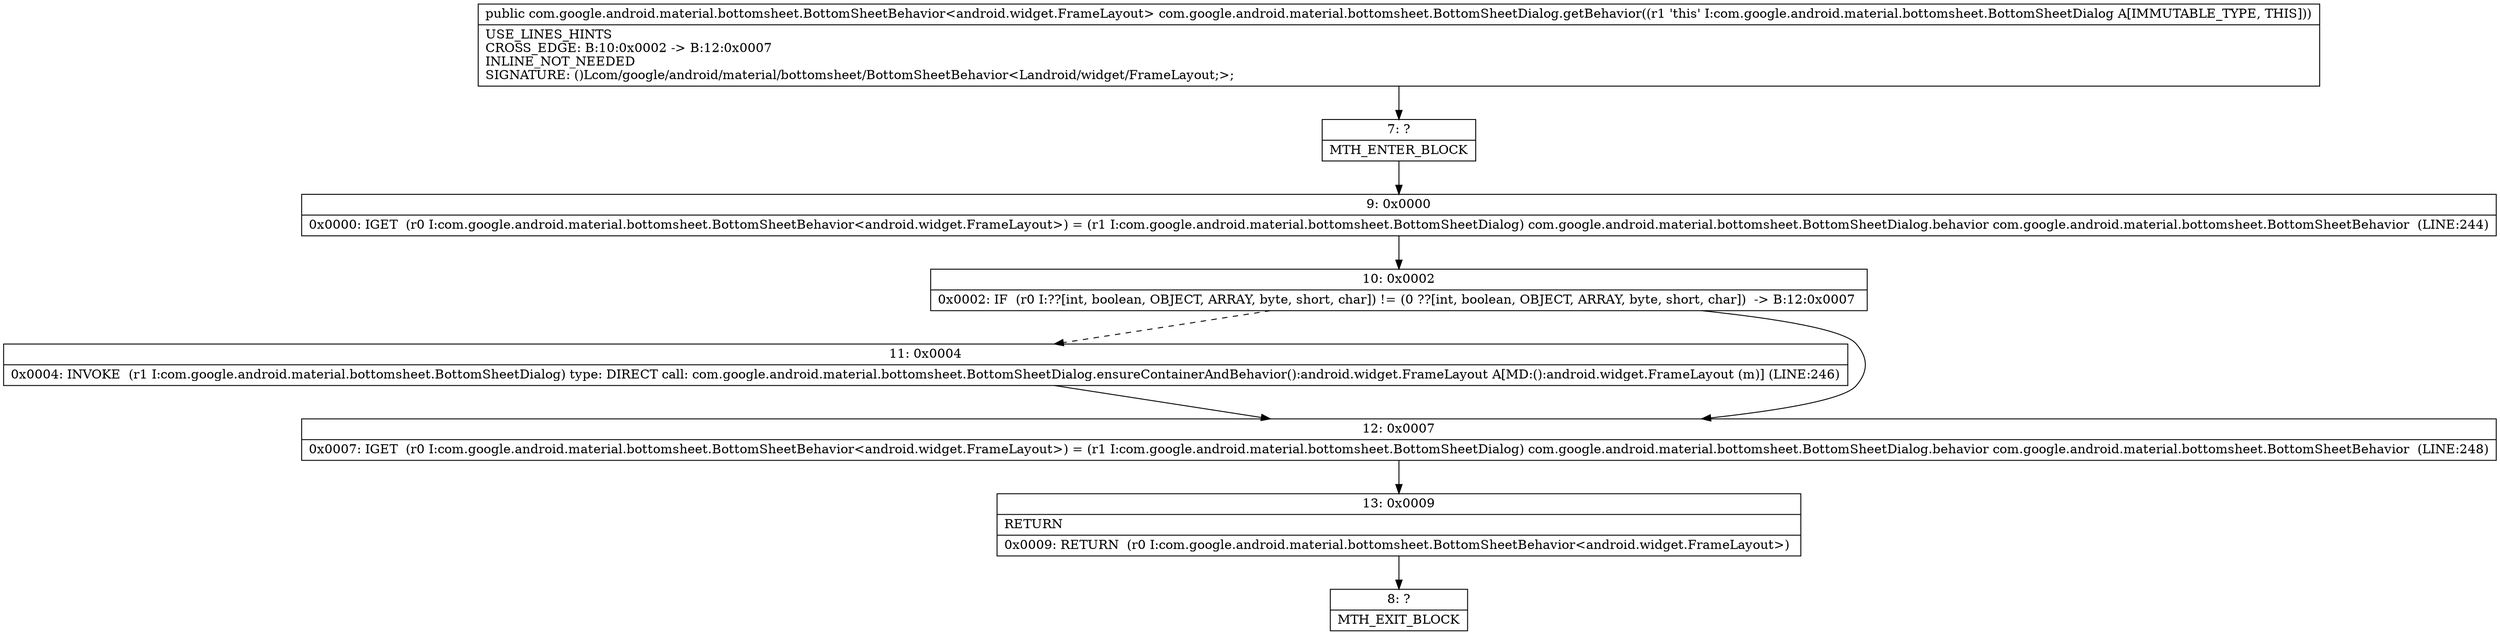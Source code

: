 digraph "CFG forcom.google.android.material.bottomsheet.BottomSheetDialog.getBehavior()Lcom\/google\/android\/material\/bottomsheet\/BottomSheetBehavior;" {
Node_7 [shape=record,label="{7\:\ ?|MTH_ENTER_BLOCK\l}"];
Node_9 [shape=record,label="{9\:\ 0x0000|0x0000: IGET  (r0 I:com.google.android.material.bottomsheet.BottomSheetBehavior\<android.widget.FrameLayout\>) = (r1 I:com.google.android.material.bottomsheet.BottomSheetDialog) com.google.android.material.bottomsheet.BottomSheetDialog.behavior com.google.android.material.bottomsheet.BottomSheetBehavior  (LINE:244)\l}"];
Node_10 [shape=record,label="{10\:\ 0x0002|0x0002: IF  (r0 I:??[int, boolean, OBJECT, ARRAY, byte, short, char]) != (0 ??[int, boolean, OBJECT, ARRAY, byte, short, char])  \-\> B:12:0x0007 \l}"];
Node_11 [shape=record,label="{11\:\ 0x0004|0x0004: INVOKE  (r1 I:com.google.android.material.bottomsheet.BottomSheetDialog) type: DIRECT call: com.google.android.material.bottomsheet.BottomSheetDialog.ensureContainerAndBehavior():android.widget.FrameLayout A[MD:():android.widget.FrameLayout (m)] (LINE:246)\l}"];
Node_12 [shape=record,label="{12\:\ 0x0007|0x0007: IGET  (r0 I:com.google.android.material.bottomsheet.BottomSheetBehavior\<android.widget.FrameLayout\>) = (r1 I:com.google.android.material.bottomsheet.BottomSheetDialog) com.google.android.material.bottomsheet.BottomSheetDialog.behavior com.google.android.material.bottomsheet.BottomSheetBehavior  (LINE:248)\l}"];
Node_13 [shape=record,label="{13\:\ 0x0009|RETURN\l|0x0009: RETURN  (r0 I:com.google.android.material.bottomsheet.BottomSheetBehavior\<android.widget.FrameLayout\>) \l}"];
Node_8 [shape=record,label="{8\:\ ?|MTH_EXIT_BLOCK\l}"];
MethodNode[shape=record,label="{public com.google.android.material.bottomsheet.BottomSheetBehavior\<android.widget.FrameLayout\> com.google.android.material.bottomsheet.BottomSheetDialog.getBehavior((r1 'this' I:com.google.android.material.bottomsheet.BottomSheetDialog A[IMMUTABLE_TYPE, THIS]))  | USE_LINES_HINTS\lCROSS_EDGE: B:10:0x0002 \-\> B:12:0x0007\lINLINE_NOT_NEEDED\lSIGNATURE: ()Lcom\/google\/android\/material\/bottomsheet\/BottomSheetBehavior\<Landroid\/widget\/FrameLayout;\>;\l}"];
MethodNode -> Node_7;Node_7 -> Node_9;
Node_9 -> Node_10;
Node_10 -> Node_11[style=dashed];
Node_10 -> Node_12;
Node_11 -> Node_12;
Node_12 -> Node_13;
Node_13 -> Node_8;
}

